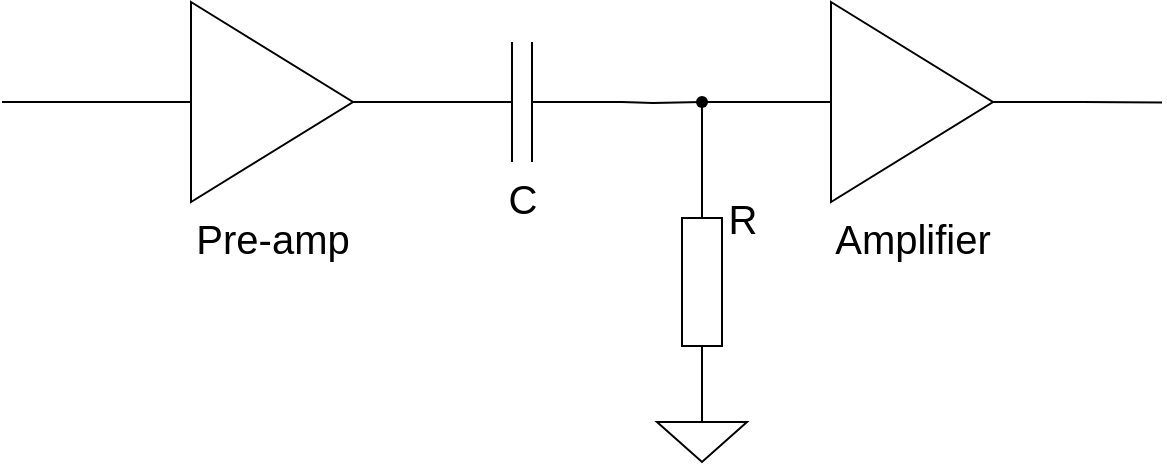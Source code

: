 <mxfile>
    <diagram id="jbJSXiNqgn_N4v0vOj38" name="Page-1">
        <mxGraphModel dx="722" dy="615" grid="1" gridSize="10" guides="1" tooltips="1" connect="1" arrows="1" fold="1" page="1" pageScale="1" pageWidth="850" pageHeight="1100" math="1" shadow="0">
            <root>
                <mxCell id="0"/>
                <mxCell id="1" parent="0"/>
                <mxCell id="13" value="" style="edgeStyle=orthogonalEdgeStyle;shape=connector;rounded=0;html=1;labelBackgroundColor=default;strokeColor=default;fontFamily=Helvetica;fontSize=20;fontColor=default;endArrow=none;endFill=0;" parent="1" target="11" edge="1">
                    <mxGeometry relative="1" as="geometry">
                        <mxPoint x="360" y="280" as="sourcePoint"/>
                    </mxGeometry>
                </mxCell>
                <mxCell id="6" style="edgeStyle=orthogonalEdgeStyle;shape=connector;rounded=0;html=1;exitX=1;exitY=0.5;exitDx=0;exitDy=0;exitPerimeter=0;entryX=0.5;entryY=0;entryDx=0;entryDy=0;entryPerimeter=0;labelBackgroundColor=default;strokeColor=default;fontFamily=Helvetica;fontSize=11;fontColor=default;endArrow=none;endFill=0;" parent="1" target="5" edge="1">
                    <mxGeometry relative="1" as="geometry">
                        <mxPoint x="400" y="420" as="sourcePoint"/>
                    </mxGeometry>
                </mxCell>
                <mxCell id="5" value="" style="pointerEvents=1;verticalLabelPosition=bottom;shadow=0;dashed=0;align=center;html=1;verticalAlign=top;shape=mxgraph.electrical.signal_sources.signal_ground;fontFamily=Helvetica;fontSize=11;fontColor=default;" parent="1" vertex="1">
                    <mxGeometry x="377.5" y="430" width="45" height="30" as="geometry"/>
                </mxCell>
                <mxCell id="8" value="" style="edgeStyle=orthogonalEdgeStyle;shape=connector;rounded=0;html=1;labelBackgroundColor=default;strokeColor=default;fontFamily=Helvetica;fontSize=20;fontColor=default;endArrow=none;endFill=0;" parent="1" edge="1">
                    <mxGeometry relative="1" as="geometry">
                        <mxPoint x="260" y="280" as="targetPoint"/>
                        <mxPoint x="230" y="280" as="sourcePoint"/>
                    </mxGeometry>
                </mxCell>
                <mxCell id="14" value="" style="edgeStyle=orthogonalEdgeStyle;shape=connector;rounded=0;html=1;labelBackgroundColor=default;strokeColor=default;fontFamily=Helvetica;fontSize=20;fontColor=default;endArrow=none;endFill=0;" parent="1" source="11" edge="1">
                    <mxGeometry relative="1" as="geometry">
                        <mxPoint x="460" y="280" as="targetPoint"/>
                    </mxGeometry>
                </mxCell>
                <mxCell id="15" value="" style="edgeStyle=orthogonalEdgeStyle;shape=connector;rounded=0;html=1;labelBackgroundColor=default;strokeColor=default;fontFamily=Helvetica;fontSize=20;fontColor=default;endArrow=none;endFill=0;" parent="1" source="11" edge="1">
                    <mxGeometry relative="1" as="geometry">
                        <mxPoint x="400" y="320" as="targetPoint"/>
                    </mxGeometry>
                </mxCell>
                <mxCell id="11" value="" style="shape=waypoint;sketch=0;fillStyle=solid;size=6;pointerEvents=1;points=[];fillColor=none;resizable=0;rotatable=0;perimeter=centerPerimeter;snapToPoint=1;fontFamily=Helvetica;fontSize=20;fontColor=default;" parent="1" vertex="1">
                    <mxGeometry x="390" y="270" width="20" height="20" as="geometry"/>
                </mxCell>
                <mxCell id="17" value="C" style="pointerEvents=1;verticalLabelPosition=bottom;shadow=0;dashed=0;align=center;html=1;verticalAlign=top;shape=mxgraph.electrical.capacitors.capacitor_1;fontSize=20;" parent="1" vertex="1">
                    <mxGeometry x="260" y="250" width="100" height="60" as="geometry"/>
                </mxCell>
                <mxCell id="18" value="R" style="pointerEvents=1;verticalLabelPosition=bottom;shadow=0;dashed=0;align=center;html=1;verticalAlign=top;shape=mxgraph.electrical.resistors.resistor_1;fontSize=20;rotation=90;horizontal=0;labelPosition=center;" parent="1" vertex="1">
                    <mxGeometry x="350" y="360" width="100" height="20" as="geometry"/>
                </mxCell>
                <mxCell id="21" style="edgeStyle=orthogonalEdgeStyle;shape=connector;rounded=0;html=1;exitX=0;exitY=0.5;exitDx=0;exitDy=0;exitPerimeter=0;labelBackgroundColor=default;strokeColor=default;fontFamily=Helvetica;fontSize=20;fontColor=default;endArrow=none;endFill=0;" edge="1" parent="1" source="19">
                    <mxGeometry relative="1" as="geometry">
                        <mxPoint x="50" y="280" as="targetPoint"/>
                    </mxGeometry>
                </mxCell>
                <mxCell id="19" value="Pre-amp" style="verticalLabelPosition=bottom;shadow=0;dashed=0;align=center;html=1;verticalAlign=top;shape=mxgraph.electrical.abstract.amplifier;fontSize=20;" vertex="1" parent="1">
                    <mxGeometry x="140" y="230" width="90" height="100" as="geometry"/>
                </mxCell>
                <mxCell id="23" style="edgeStyle=orthogonalEdgeStyle;shape=connector;rounded=0;html=1;exitX=1;exitY=0.5;exitDx=0;exitDy=0;exitPerimeter=0;labelBackgroundColor=default;strokeColor=default;fontFamily=Helvetica;fontSize=20;fontColor=default;endArrow=none;endFill=0;" edge="1" parent="1" source="22">
                    <mxGeometry relative="1" as="geometry">
                        <mxPoint x="630" y="280.294" as="targetPoint"/>
                    </mxGeometry>
                </mxCell>
                <mxCell id="22" value="Amplifier" style="verticalLabelPosition=bottom;shadow=0;dashed=0;align=center;html=1;verticalAlign=top;shape=mxgraph.electrical.abstract.amplifier;fontSize=20;" vertex="1" parent="1">
                    <mxGeometry x="460" y="230" width="90" height="100" as="geometry"/>
                </mxCell>
            </root>
        </mxGraphModel>
    </diagram>
</mxfile>
